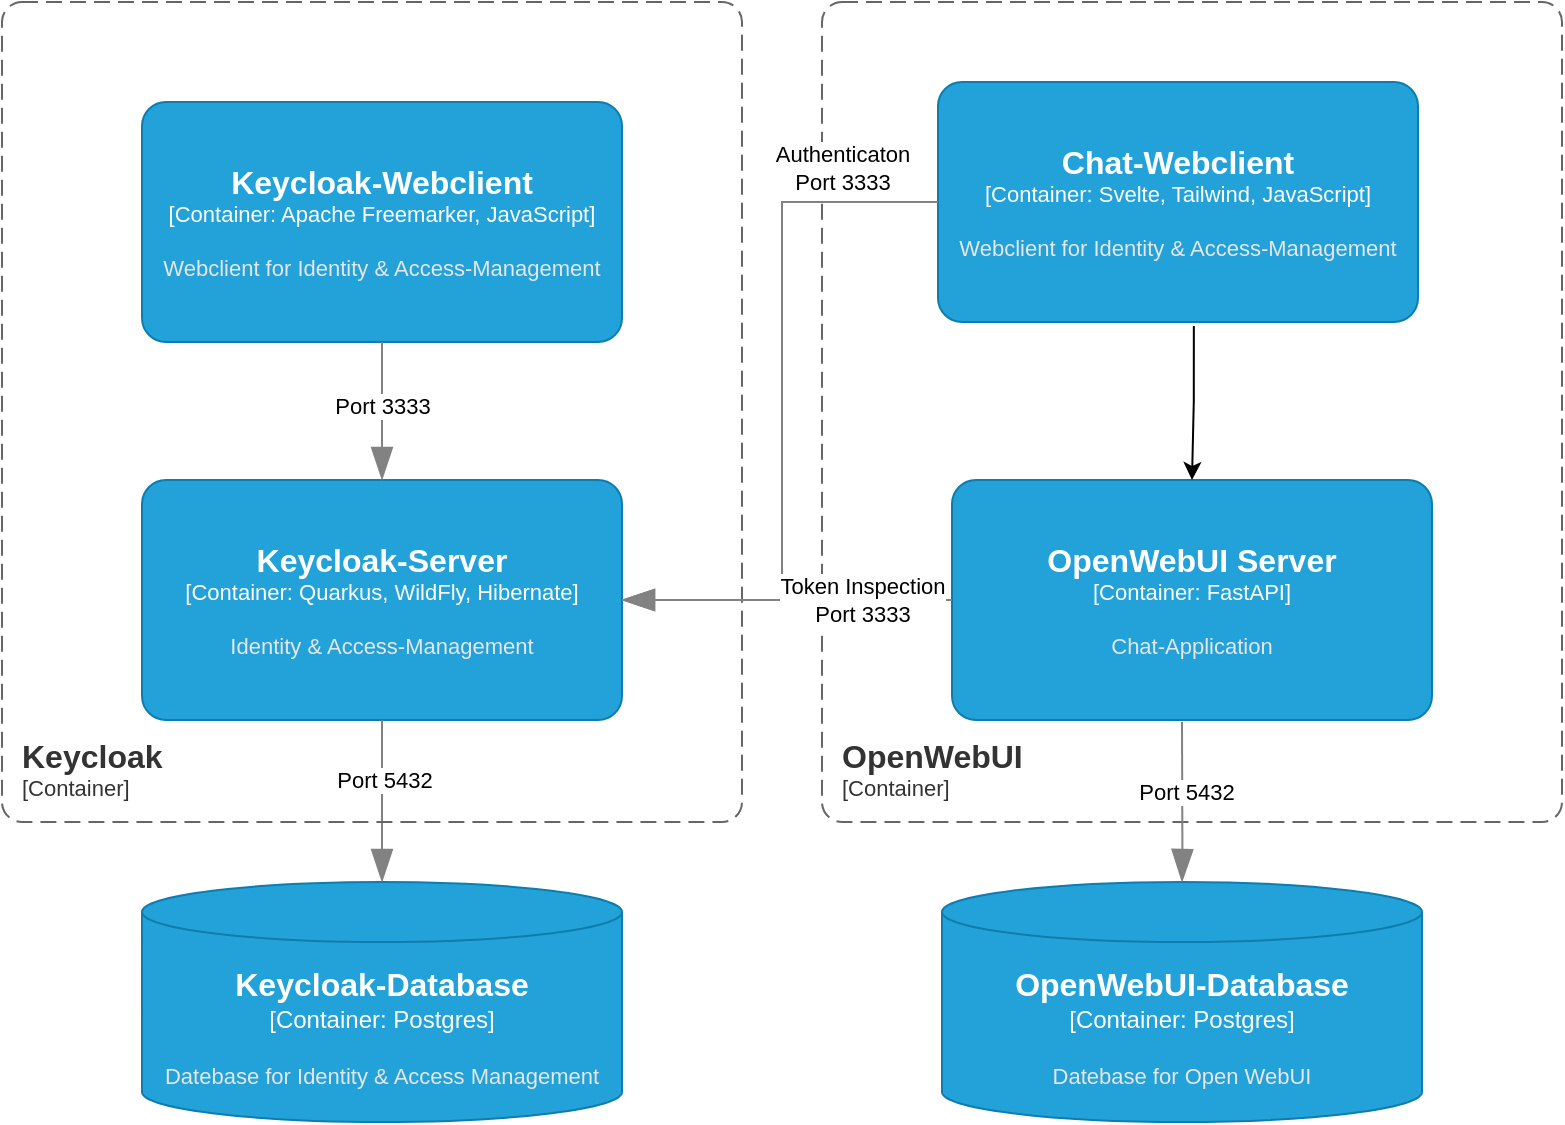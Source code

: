<mxfile version="24.7.8">
  <diagram name="Seite-1" id="8q0BNF9bNVLjtVRfz-j1">
    <mxGraphModel dx="1266" dy="695" grid="1" gridSize="10" guides="1" tooltips="1" connect="1" arrows="1" fold="1" page="1" pageScale="1" pageWidth="1100" pageHeight="850" math="0" shadow="0">
      <root>
        <mxCell id="0" />
        <mxCell id="1" parent="0" />
        <object placeholders="1" c4Name="Keycloak-Database" c4Type="Container" c4Technology="Postgres" c4Description="Datebase for Identity &amp; Access Management" label="&lt;font style=&quot;font-size: 16px&quot;&gt;&lt;b&gt;%c4Name%&lt;/b&gt;&lt;/font&gt;&lt;div&gt;[%c4Type%:&amp;nbsp;%c4Technology%]&lt;/div&gt;&lt;br&gt;&lt;div&gt;&lt;font style=&quot;font-size: 11px&quot;&gt;&lt;font color=&quot;#E6E6E6&quot;&gt;%c4Description%&lt;/font&gt;&lt;/div&gt;" id="G0kDyYxJtT8kAcQlKLim-5">
          <mxCell style="shape=cylinder3;size=15;whiteSpace=wrap;html=1;boundedLbl=1;rounded=0;labelBackgroundColor=none;fillColor=#23A2D9;fontSize=12;fontColor=#ffffff;align=center;strokeColor=#0E7DAD;metaEdit=1;points=[[0.5,0,0],[1,0.25,0],[1,0.5,0],[1,0.75,0],[0.5,1,0],[0,0.75,0],[0,0.5,0],[0,0.25,0]];resizable=0;" parent="1" vertex="1">
            <mxGeometry x="200" y="520" width="240" height="120" as="geometry" />
          </mxCell>
        </object>
        <object placeholders="1" c4Name="OpenWebUI-Database" c4Type="Container" c4Technology="Postgres" c4Description="Datebase for Open WebUI" label="&lt;font style=&quot;font-size: 16px&quot;&gt;&lt;b&gt;%c4Name%&lt;/b&gt;&lt;/font&gt;&lt;div&gt;[%c4Type%:&amp;nbsp;%c4Technology%]&lt;/div&gt;&lt;br&gt;&lt;div&gt;&lt;font style=&quot;font-size: 11px&quot;&gt;&lt;font color=&quot;#E6E6E6&quot;&gt;%c4Description%&lt;/font&gt;&lt;/div&gt;" id="bcavRShBa2fLQeubObuq-1">
          <mxCell style="shape=cylinder3;size=15;whiteSpace=wrap;html=1;boundedLbl=1;rounded=0;labelBackgroundColor=none;fillColor=#23A2D9;fontSize=12;fontColor=#ffffff;align=center;strokeColor=#0E7DAD;metaEdit=1;points=[[0.5,0,0],[1,0.25,0],[1,0.5,0],[1,0.75,0],[0.5,1,0],[0,0.75,0],[0,0.5,0],[0,0.25,0]];resizable=0;" vertex="1" parent="1">
            <mxGeometry x="600" y="520" width="240" height="120" as="geometry" />
          </mxCell>
        </object>
        <object placeholders="1" c4Name="Keycloak-Server" c4Type="Container" c4Technology="Quarkus, WildFly, Hibernate" c4Description="Identity &amp; Access-Management" label="&lt;font style=&quot;font-size: 16px&quot;&gt;&lt;b&gt;%c4Name%&lt;/b&gt;&lt;/font&gt;&lt;div&gt;[%c4Type%: %c4Technology%]&lt;/div&gt;&lt;br&gt;&lt;div&gt;&lt;font style=&quot;font-size: 11px&quot;&gt;&lt;font color=&quot;#E6E6E6&quot;&gt;%c4Description%&lt;/font&gt;&lt;/div&gt;" id="bcavRShBa2fLQeubObuq-2">
          <mxCell style="rounded=1;whiteSpace=wrap;html=1;fontSize=11;labelBackgroundColor=none;fillColor=#23A2D9;fontColor=#ffffff;align=center;arcSize=10;strokeColor=#0E7DAD;metaEdit=1;resizable=0;points=[[0.25,0,0],[0.5,0,0],[0.75,0,0],[1,0.25,0],[1,0.5,0],[1,0.75,0],[0.75,1,0],[0.5,1,0],[0.25,1,0],[0,0.75,0],[0,0.5,0],[0,0.25,0]];" vertex="1" parent="1">
            <mxGeometry x="200" y="319" width="240" height="120" as="geometry" />
          </mxCell>
        </object>
        <object placeholders="1" c4Type="Relationship" id="bcavRShBa2fLQeubObuq-3">
          <mxCell style="endArrow=blockThin;html=1;fontSize=10;fontColor=#404040;strokeWidth=1;endFill=1;strokeColor=#828282;elbow=vertical;metaEdit=1;endSize=14;startSize=14;jumpStyle=arc;jumpSize=16;rounded=0;edgeStyle=orthogonalEdgeStyle;exitX=0.5;exitY=1;exitDx=0;exitDy=0;exitPerimeter=0;entryX=0.5;entryY=0;entryDx=0;entryDy=0;entryPerimeter=0;" edge="1" parent="1" source="bcavRShBa2fLQeubObuq-2" target="G0kDyYxJtT8kAcQlKLim-5">
            <mxGeometry width="240" relative="1" as="geometry">
              <mxPoint x="430" y="360" as="sourcePoint" />
              <mxPoint x="670" y="360" as="targetPoint" />
            </mxGeometry>
          </mxCell>
        </object>
        <mxCell id="bcavRShBa2fLQeubObuq-4" value="Port 5432" style="edgeLabel;html=1;align=center;verticalAlign=middle;resizable=0;points=[];" vertex="1" connectable="0" parent="bcavRShBa2fLQeubObuq-3">
          <mxGeometry x="-0.267" y="1" relative="1" as="geometry">
            <mxPoint as="offset" />
          </mxGeometry>
        </mxCell>
        <object placeholders="1" c4Name="Keycloak-Webclient" c4Type="Container" c4Technology="Apache Freemarker, JavaScript" c4Description="Webclient for Identity &amp; Access-Management" label="&lt;font style=&quot;font-size: 16px&quot;&gt;&lt;b&gt;%c4Name%&lt;/b&gt;&lt;/font&gt;&lt;div&gt;[%c4Type%: %c4Technology%]&lt;/div&gt;&lt;br&gt;&lt;div&gt;&lt;font style=&quot;font-size: 11px&quot;&gt;&lt;font color=&quot;#E6E6E6&quot;&gt;%c4Description%&lt;/font&gt;&lt;/div&gt;" id="bcavRShBa2fLQeubObuq-5">
          <mxCell style="rounded=1;whiteSpace=wrap;html=1;fontSize=11;labelBackgroundColor=none;fillColor=#23A2D9;fontColor=#ffffff;align=center;arcSize=10;strokeColor=#0E7DAD;metaEdit=1;resizable=0;points=[[0.25,0,0],[0.5,0,0],[0.75,0,0],[1,0.25,0],[1,0.5,0],[1,0.75,0],[0.75,1,0],[0.5,1,0],[0.25,1,0],[0,0.75,0],[0,0.5,0],[0,0.25,0]];" vertex="1" parent="1">
            <mxGeometry x="200" y="130" width="240" height="120" as="geometry" />
          </mxCell>
        </object>
        <object placeholders="1" c4Type="Relationship" id="bcavRShBa2fLQeubObuq-6">
          <mxCell style="endArrow=blockThin;html=1;fontSize=10;fontColor=#404040;strokeWidth=1;endFill=1;strokeColor=#828282;elbow=vertical;metaEdit=1;endSize=14;startSize=14;jumpStyle=arc;jumpSize=16;rounded=0;edgeStyle=orthogonalEdgeStyle;exitX=0.5;exitY=1;exitDx=0;exitDy=0;exitPerimeter=0;" edge="1" parent="1" source="bcavRShBa2fLQeubObuq-5" target="bcavRShBa2fLQeubObuq-2">
            <mxGeometry width="240" relative="1" as="geometry">
              <mxPoint x="430" y="360" as="sourcePoint" />
              <mxPoint x="670" y="360" as="targetPoint" />
            </mxGeometry>
          </mxCell>
        </object>
        <mxCell id="bcavRShBa2fLQeubObuq-7" value="Port 3333" style="edgeLabel;html=1;align=center;verticalAlign=middle;resizable=0;points=[];" vertex="1" connectable="0" parent="bcavRShBa2fLQeubObuq-6">
          <mxGeometry x="-0.067" relative="1" as="geometry">
            <mxPoint as="offset" />
          </mxGeometry>
        </mxCell>
        <object placeholders="1" c4Name="Keycloak" c4Type="Container" c4Application="Keycloak" label="&lt;font style=&quot;font-size: 16px&quot;&gt;&lt;b&gt;&lt;div style=&quot;text-align: left&quot;&gt;%c4Name%&lt;/div&gt;&lt;/b&gt;&lt;/font&gt;&lt;div style=&quot;text-align: left&quot;&gt;[%c4Type%]&lt;/div&gt;" id="bcavRShBa2fLQeubObuq-8">
          <mxCell style="rounded=1;fontSize=11;whiteSpace=wrap;html=1;dashed=1;arcSize=20;fillColor=none;strokeColor=#666666;fontColor=#333333;labelBackgroundColor=none;align=left;verticalAlign=bottom;labelBorderColor=none;spacingTop=0;spacing=10;dashPattern=8 4;metaEdit=1;rotatable=0;perimeter=rectanglePerimeter;noLabel=0;labelPadding=0;allowArrows=0;connectable=0;expand=0;recursiveResize=0;editable=1;pointerEvents=0;absoluteArcSize=1;points=[[0.25,0,0],[0.5,0,0],[0.75,0,0],[1,0.25,0],[1,0.5,0],[1,0.75,0],[0.75,1,0],[0.5,1,0],[0.25,1,0],[0,0.75,0],[0,0.5,0],[0,0.25,0]];" vertex="1" parent="1">
            <mxGeometry x="130" y="80" width="370" height="410" as="geometry" />
          </mxCell>
        </object>
        <object placeholders="1" c4Name="OpenWebUI" c4Type="Container" c4Application="OpenWebUI" label="&lt;font style=&quot;font-size: 16px&quot;&gt;&lt;b&gt;&lt;div style=&quot;text-align: left&quot;&gt;%c4Name%&lt;/div&gt;&lt;/b&gt;&lt;/font&gt;&lt;div style=&quot;text-align: left&quot;&gt;[%c4Type%]&lt;/div&gt;" id="bcavRShBa2fLQeubObuq-9">
          <mxCell style="rounded=1;fontSize=11;whiteSpace=wrap;html=1;dashed=1;arcSize=20;fillColor=none;strokeColor=#666666;fontColor=#333333;labelBackgroundColor=none;align=left;verticalAlign=bottom;labelBorderColor=none;spacingTop=0;spacing=10;dashPattern=8 4;metaEdit=1;rotatable=0;perimeter=rectanglePerimeter;noLabel=0;labelPadding=0;allowArrows=0;connectable=0;expand=0;recursiveResize=0;editable=1;pointerEvents=0;absoluteArcSize=1;points=[[0.25,0,0],[0.5,0,0],[0.75,0,0],[1,0.25,0],[1,0.5,0],[1,0.75,0],[0.75,1,0],[0.5,1,0],[0.25,1,0],[0,0.75,0],[0,0.5,0],[0,0.25,0]];" vertex="1" parent="1">
            <mxGeometry x="540" y="80" width="370" height="410" as="geometry" />
          </mxCell>
        </object>
        <object placeholders="1" c4Name="OpenWebUI Server" c4Type="Container" c4Technology="FastAPI" c4Description="Chat-Application" label="&lt;font style=&quot;font-size: 16px&quot;&gt;&lt;b&gt;%c4Name%&lt;/b&gt;&lt;/font&gt;&lt;div&gt;[%c4Type%: %c4Technology%]&lt;/div&gt;&lt;br&gt;&lt;div&gt;&lt;font style=&quot;font-size: 11px&quot;&gt;&lt;font color=&quot;#E6E6E6&quot;&gt;%c4Description%&lt;/font&gt;&lt;/div&gt;" id="bcavRShBa2fLQeubObuq-10">
          <mxCell style="rounded=1;whiteSpace=wrap;html=1;fontSize=11;labelBackgroundColor=none;fillColor=#23A2D9;fontColor=#ffffff;align=center;arcSize=10;strokeColor=#0E7DAD;metaEdit=1;resizable=0;points=[[0.25,0,0],[0.5,0,0],[0.75,0,0],[1,0.25,0],[1,0.5,0],[1,0.75,0],[0.75,1,0],[0.5,1,0],[0.25,1,0],[0,0.75,0],[0,0.5,0],[0,0.25,0]];" vertex="1" parent="1">
            <mxGeometry x="605" y="319" width="240" height="120" as="geometry" />
          </mxCell>
        </object>
        <object placeholders="1" c4Type="Relationship" id="bcavRShBa2fLQeubObuq-11">
          <mxCell style="endArrow=blockThin;html=1;fontSize=10;fontColor=#404040;strokeWidth=1;endFill=1;strokeColor=#828282;elbow=vertical;metaEdit=1;endSize=14;startSize=14;jumpStyle=arc;jumpSize=16;rounded=0;edgeStyle=orthogonalEdgeStyle;entryX=0.5;entryY=0;entryDx=0;entryDy=0;entryPerimeter=0;" edge="1" parent="1" target="bcavRShBa2fLQeubObuq-1">
            <mxGeometry width="240" relative="1" as="geometry">
              <mxPoint x="720" y="440" as="sourcePoint" />
              <mxPoint x="670" y="360" as="targetPoint" />
            </mxGeometry>
          </mxCell>
        </object>
        <mxCell id="bcavRShBa2fLQeubObuq-12" value="Port 5432" style="edgeLabel;html=1;align=center;verticalAlign=middle;resizable=0;points=[];" vertex="1" connectable="0" parent="bcavRShBa2fLQeubObuq-11">
          <mxGeometry x="-0.13" y="1" relative="1" as="geometry">
            <mxPoint as="offset" />
          </mxGeometry>
        </mxCell>
        <mxCell id="bcavRShBa2fLQeubObuq-15" style="edgeStyle=orthogonalEdgeStyle;rounded=0;orthogonalLoop=1;jettySize=auto;html=1;exitX=0.533;exitY=1.017;exitDx=0;exitDy=0;exitPerimeter=0;" edge="1" parent="1" source="bcavRShBa2fLQeubObuq-13" target="bcavRShBa2fLQeubObuq-10">
          <mxGeometry relative="1" as="geometry" />
        </mxCell>
        <object placeholders="1" c4Name="Chat-Webclient" c4Type="Container" c4Technology="Svelte, Tailwind, JavaScript" c4Description="Webclient for Identity &amp; Access-Management" label="&lt;font style=&quot;font-size: 16px&quot;&gt;&lt;b&gt;%c4Name%&lt;/b&gt;&lt;/font&gt;&lt;div&gt;[%c4Type%: %c4Technology%]&lt;/div&gt;&lt;br&gt;&lt;div&gt;&lt;font style=&quot;font-size: 11px&quot;&gt;&lt;font color=&quot;#E6E6E6&quot;&gt;%c4Description%&lt;/font&gt;&lt;/div&gt;" id="bcavRShBa2fLQeubObuq-13">
          <mxCell style="rounded=1;whiteSpace=wrap;html=1;fontSize=11;labelBackgroundColor=none;fillColor=#23A2D9;fontColor=#ffffff;align=center;arcSize=10;strokeColor=#0E7DAD;metaEdit=1;resizable=0;points=[[0.25,0,0],[0.5,0,0],[0.75,0,0],[1,0.25,0],[1,0.5,0],[1,0.75,0],[0.75,1,0],[0.5,1,0],[0.25,1,0],[0,0.75,0],[0,0.5,0],[0,0.25,0]];" vertex="1" parent="1">
            <mxGeometry x="598" y="120" width="240" height="120" as="geometry" />
          </mxCell>
        </object>
        <object placeholders="1" c4Type="Relationship" id="bcavRShBa2fLQeubObuq-14">
          <mxCell style="endArrow=blockThin;html=1;fontSize=10;fontColor=#404040;strokeWidth=1;endFill=1;strokeColor=#828282;elbow=vertical;metaEdit=1;endSize=14;startSize=14;jumpStyle=arc;jumpSize=16;rounded=0;edgeStyle=orthogonalEdgeStyle;exitX=0;exitY=0.5;exitDx=0;exitDy=0;exitPerimeter=0;" edge="1" parent="1" source="bcavRShBa2fLQeubObuq-13">
            <mxGeometry width="240" relative="1" as="geometry">
              <mxPoint x="430" y="360" as="sourcePoint" />
              <mxPoint x="440" y="379" as="targetPoint" />
              <Array as="points">
                <mxPoint x="520" y="180" />
                <mxPoint x="520" y="379" />
              </Array>
            </mxGeometry>
          </mxCell>
        </object>
        <mxCell id="bcavRShBa2fLQeubObuq-16" value="&lt;div&gt;Authenticaton&lt;/div&gt;Port 3333" style="edgeLabel;html=1;align=center;verticalAlign=middle;resizable=0;points=[];" vertex="1" connectable="0" parent="bcavRShBa2fLQeubObuq-14">
          <mxGeometry x="0.041" y="2" relative="1" as="geometry">
            <mxPoint x="28" y="-125" as="offset" />
          </mxGeometry>
        </mxCell>
        <object placeholders="1" c4Type="Relationship" id="bcavRShBa2fLQeubObuq-17">
          <mxCell style="endArrow=blockThin;html=1;fontSize=10;fontColor=#404040;strokeWidth=1;endFill=1;strokeColor=#828282;elbow=vertical;metaEdit=1;endSize=14;startSize=14;jumpStyle=arc;jumpSize=16;rounded=0;edgeStyle=orthogonalEdgeStyle;entryX=1;entryY=0.5;entryDx=0;entryDy=0;entryPerimeter=0;exitX=0;exitY=0.5;exitDx=0;exitDy=0;exitPerimeter=0;" edge="1" parent="1" source="bcavRShBa2fLQeubObuq-10" target="bcavRShBa2fLQeubObuq-2">
            <mxGeometry width="240" relative="1" as="geometry">
              <mxPoint x="570" y="330" as="sourcePoint" />
              <mxPoint x="670" y="360" as="targetPoint" />
            </mxGeometry>
          </mxCell>
        </object>
        <mxCell id="bcavRShBa2fLQeubObuq-18" value="Token Inspection&lt;div&gt;Port 3333&lt;/div&gt;" style="edgeLabel;html=1;align=center;verticalAlign=middle;resizable=0;points=[];" vertex="1" connectable="0" parent="bcavRShBa2fLQeubObuq-17">
          <mxGeometry x="-0.661" y="-3" relative="1" as="geometry">
            <mxPoint x="-17" y="3" as="offset" />
          </mxGeometry>
        </mxCell>
      </root>
    </mxGraphModel>
  </diagram>
</mxfile>
